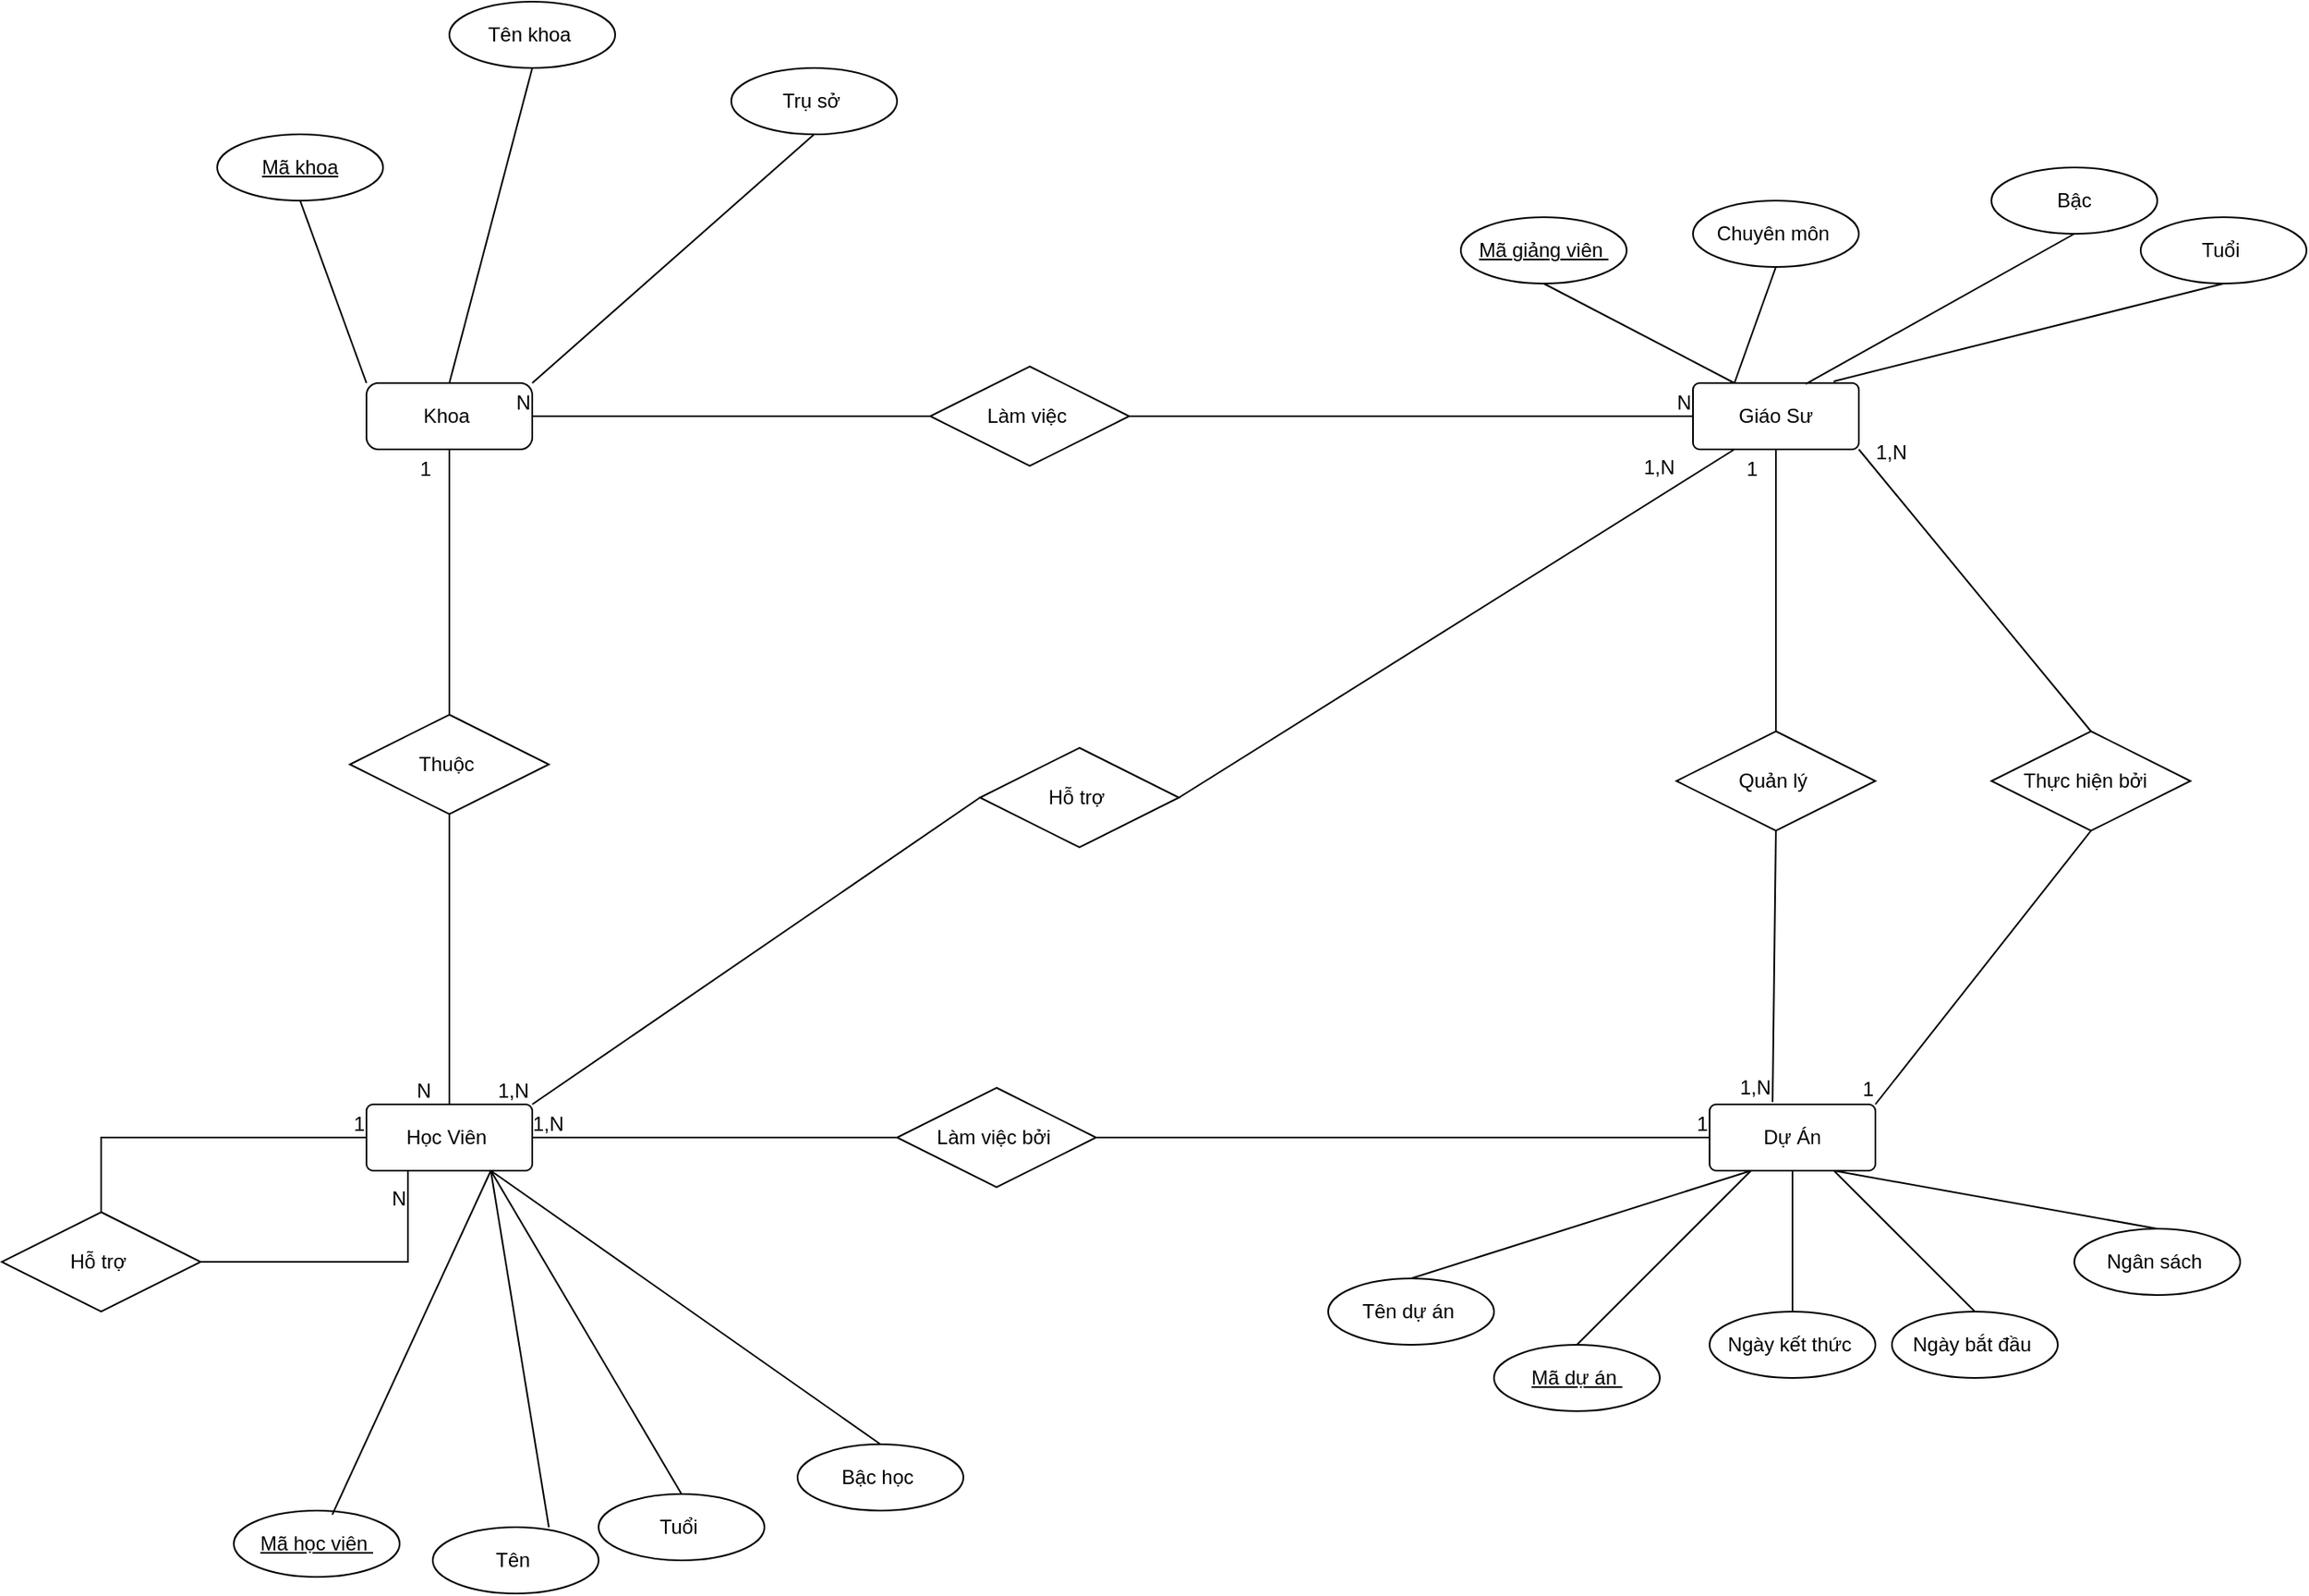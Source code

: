 <mxfile version="26.0.5">
  <diagram name="Trang-1" id="-fGfsdlCkmczdGnpzO3h">
    <mxGraphModel dx="2964" dy="2111" grid="1" gridSize="10" guides="1" tooltips="1" connect="1" arrows="1" fold="1" page="1" pageScale="1" pageWidth="827" pageHeight="1169" math="0" shadow="0">
      <root>
        <mxCell id="0" />
        <mxCell id="1" parent="0" />
        <mxCell id="ubS2rWoc4hu7I1gB1k5Q-1" value="Giáo Sư" style="rounded=1;arcSize=10;whiteSpace=wrap;html=1;align=center;" vertex="1" parent="1">
          <mxGeometry x="630" y="110" width="100" height="40" as="geometry" />
        </mxCell>
        <mxCell id="ubS2rWoc4hu7I1gB1k5Q-2" value="Mã giảng viên&amp;nbsp;" style="ellipse;whiteSpace=wrap;html=1;align=center;fontStyle=4;" vertex="1" parent="1">
          <mxGeometry x="490" y="10" width="100" height="40" as="geometry" />
        </mxCell>
        <mxCell id="ubS2rWoc4hu7I1gB1k5Q-3" value="" style="endArrow=none;html=1;rounded=0;exitX=0.25;exitY=0;exitDx=0;exitDy=0;entryX=0.5;entryY=1;entryDx=0;entryDy=0;" edge="1" parent="1" source="ubS2rWoc4hu7I1gB1k5Q-1" target="ubS2rWoc4hu7I1gB1k5Q-2">
          <mxGeometry relative="1" as="geometry">
            <mxPoint x="270" y="120" as="sourcePoint" />
            <mxPoint x="430" y="120" as="targetPoint" />
          </mxGeometry>
        </mxCell>
        <mxCell id="ubS2rWoc4hu7I1gB1k5Q-4" value="Tuổi&amp;nbsp;" style="ellipse;whiteSpace=wrap;html=1;align=center;" vertex="1" parent="1">
          <mxGeometry x="900" y="10" width="100" height="40" as="geometry" />
        </mxCell>
        <mxCell id="ubS2rWoc4hu7I1gB1k5Q-5" value="Bậc" style="ellipse;whiteSpace=wrap;html=1;align=center;" vertex="1" parent="1">
          <mxGeometry x="810" y="-20" width="100" height="40" as="geometry" />
        </mxCell>
        <mxCell id="ubS2rWoc4hu7I1gB1k5Q-6" value="Chuyên môn&amp;nbsp;" style="ellipse;whiteSpace=wrap;html=1;align=center;" vertex="1" parent="1">
          <mxGeometry x="630" width="100" height="40" as="geometry" />
        </mxCell>
        <mxCell id="ubS2rWoc4hu7I1gB1k5Q-7" value="" style="endArrow=none;html=1;rounded=0;exitX=0.25;exitY=0;exitDx=0;exitDy=0;entryX=0.5;entryY=1;entryDx=0;entryDy=0;" edge="1" parent="1" source="ubS2rWoc4hu7I1gB1k5Q-1" target="ubS2rWoc4hu7I1gB1k5Q-6">
          <mxGeometry relative="1" as="geometry">
            <mxPoint x="105" y="120" as="sourcePoint" />
            <mxPoint x="190" as="targetPoint" />
          </mxGeometry>
        </mxCell>
        <mxCell id="ubS2rWoc4hu7I1gB1k5Q-8" value="" style="endArrow=none;html=1;rounded=0;exitX=0.848;exitY=-0.025;exitDx=0;exitDy=0;entryX=0.5;entryY=1;entryDx=0;entryDy=0;exitPerimeter=0;" edge="1" parent="1" source="ubS2rWoc4hu7I1gB1k5Q-1" target="ubS2rWoc4hu7I1gB1k5Q-4">
          <mxGeometry relative="1" as="geometry">
            <mxPoint x="115" y="130" as="sourcePoint" />
            <mxPoint x="200" y="10" as="targetPoint" />
          </mxGeometry>
        </mxCell>
        <mxCell id="ubS2rWoc4hu7I1gB1k5Q-9" value="" style="endArrow=none;html=1;rounded=0;exitX=0.68;exitY=0.015;exitDx=0;exitDy=0;entryX=0.5;entryY=1;entryDx=0;entryDy=0;exitPerimeter=0;" edge="1" parent="1" source="ubS2rWoc4hu7I1gB1k5Q-1" target="ubS2rWoc4hu7I1gB1k5Q-5">
          <mxGeometry relative="1" as="geometry">
            <mxPoint x="125" y="140" as="sourcePoint" />
            <mxPoint x="210" y="20" as="targetPoint" />
          </mxGeometry>
        </mxCell>
        <mxCell id="ubS2rWoc4hu7I1gB1k5Q-11" value="Học Viên&amp;nbsp;" style="rounded=1;arcSize=10;whiteSpace=wrap;html=1;align=center;" vertex="1" parent="1">
          <mxGeometry x="-170" y="545" width="100" height="40" as="geometry" />
        </mxCell>
        <mxCell id="ubS2rWoc4hu7I1gB1k5Q-12" value="Mã học viên&amp;nbsp;" style="ellipse;whiteSpace=wrap;html=1;align=center;fontStyle=4;" vertex="1" parent="1">
          <mxGeometry x="-250" y="790" width="100" height="40" as="geometry" />
        </mxCell>
        <mxCell id="ubS2rWoc4hu7I1gB1k5Q-14" value="Tuổi&amp;nbsp;" style="ellipse;whiteSpace=wrap;html=1;align=center;" vertex="1" parent="1">
          <mxGeometry x="-30" y="780" width="100" height="40" as="geometry" />
        </mxCell>
        <mxCell id="ubS2rWoc4hu7I1gB1k5Q-15" value="Tên&amp;nbsp;" style="ellipse;whiteSpace=wrap;html=1;align=center;" vertex="1" parent="1">
          <mxGeometry x="-130" y="800" width="100" height="40" as="geometry" />
        </mxCell>
        <mxCell id="ubS2rWoc4hu7I1gB1k5Q-17" value="" style="endArrow=none;html=1;rounded=0;exitX=0.594;exitY=0.06;exitDx=0;exitDy=0;entryX=0.75;entryY=1;entryDx=0;entryDy=0;exitPerimeter=0;" edge="1" parent="1" source="ubS2rWoc4hu7I1gB1k5Q-12" target="ubS2rWoc4hu7I1gB1k5Q-11">
          <mxGeometry relative="1" as="geometry">
            <mxPoint x="520" y="120" as="sourcePoint" />
            <mxPoint x="680" y="120" as="targetPoint" />
          </mxGeometry>
        </mxCell>
        <mxCell id="ubS2rWoc4hu7I1gB1k5Q-18" value="" style="endArrow=none;html=1;rounded=0;entryX=0.7;entryY=0;entryDx=0;entryDy=0;exitX=0.75;exitY=1;exitDx=0;exitDy=0;entryPerimeter=0;" edge="1" parent="1" source="ubS2rWoc4hu7I1gB1k5Q-11" target="ubS2rWoc4hu7I1gB1k5Q-15">
          <mxGeometry relative="1" as="geometry">
            <mxPoint x="520" y="120" as="sourcePoint" />
            <mxPoint x="680" y="120" as="targetPoint" />
          </mxGeometry>
        </mxCell>
        <mxCell id="ubS2rWoc4hu7I1gB1k5Q-20" value="" style="endArrow=none;html=1;rounded=0;entryX=0.5;entryY=0;entryDx=0;entryDy=0;exitX=0.75;exitY=1;exitDx=0;exitDy=0;" edge="1" parent="1" source="ubS2rWoc4hu7I1gB1k5Q-11" target="ubS2rWoc4hu7I1gB1k5Q-14">
          <mxGeometry relative="1" as="geometry">
            <mxPoint x="520" y="120" as="sourcePoint" />
            <mxPoint x="680" y="120" as="targetPoint" />
          </mxGeometry>
        </mxCell>
        <mxCell id="ubS2rWoc4hu7I1gB1k5Q-21" value="" style="endArrow=none;html=1;rounded=0;entryX=0.5;entryY=0;entryDx=0;entryDy=0;exitX=0.75;exitY=1;exitDx=0;exitDy=0;" edge="1" parent="1" source="ubS2rWoc4hu7I1gB1k5Q-11" target="ubS2rWoc4hu7I1gB1k5Q-82">
          <mxGeometry relative="1" as="geometry">
            <mxPoint x="660" y="130" as="sourcePoint" />
            <mxPoint x="90" y="720" as="targetPoint" />
          </mxGeometry>
        </mxCell>
        <mxCell id="ubS2rWoc4hu7I1gB1k5Q-22" value="Dự Án" style="rounded=1;arcSize=10;whiteSpace=wrap;html=1;align=center;" vertex="1" parent="1">
          <mxGeometry x="640" y="545" width="100" height="40" as="geometry" />
        </mxCell>
        <mxCell id="ubS2rWoc4hu7I1gB1k5Q-23" value="Mã dự án&amp;nbsp;" style="ellipse;whiteSpace=wrap;html=1;align=center;fontStyle=4;" vertex="1" parent="1">
          <mxGeometry x="510" y="690" width="100" height="40" as="geometry" />
        </mxCell>
        <mxCell id="ubS2rWoc4hu7I1gB1k5Q-24" value="Ngày kết thức&amp;nbsp;" style="ellipse;whiteSpace=wrap;html=1;align=center;" vertex="1" parent="1">
          <mxGeometry x="640" y="670" width="100" height="40" as="geometry" />
        </mxCell>
        <mxCell id="ubS2rWoc4hu7I1gB1k5Q-25" value="Ngày bắt đầu&amp;nbsp;" style="ellipse;whiteSpace=wrap;html=1;align=center;" vertex="1" parent="1">
          <mxGeometry x="750" y="670" width="100" height="40" as="geometry" />
        </mxCell>
        <mxCell id="ubS2rWoc4hu7I1gB1k5Q-26" value="Tên dự án&amp;nbsp;" style="ellipse;whiteSpace=wrap;html=1;align=center;" vertex="1" parent="1">
          <mxGeometry x="410" y="650" width="100" height="40" as="geometry" />
        </mxCell>
        <mxCell id="ubS2rWoc4hu7I1gB1k5Q-27" value="Ngân sách&amp;nbsp;" style="ellipse;whiteSpace=wrap;html=1;align=center;" vertex="1" parent="1">
          <mxGeometry x="860" y="620" width="100" height="40" as="geometry" />
        </mxCell>
        <mxCell id="ubS2rWoc4hu7I1gB1k5Q-28" value="" style="endArrow=none;html=1;rounded=0;exitX=0.5;exitY=0;exitDx=0;exitDy=0;entryX=0.25;entryY=1;entryDx=0;entryDy=0;" edge="1" parent="1" source="ubS2rWoc4hu7I1gB1k5Q-26" target="ubS2rWoc4hu7I1gB1k5Q-22">
          <mxGeometry relative="1" as="geometry">
            <mxPoint x="520" y="460" as="sourcePoint" />
            <mxPoint x="680" y="460" as="targetPoint" />
          </mxGeometry>
        </mxCell>
        <mxCell id="ubS2rWoc4hu7I1gB1k5Q-29" value="" style="endArrow=none;html=1;rounded=0;exitX=0.75;exitY=1;exitDx=0;exitDy=0;entryX=0.5;entryY=0;entryDx=0;entryDy=0;" edge="1" parent="1" source="ubS2rWoc4hu7I1gB1k5Q-22" target="ubS2rWoc4hu7I1gB1k5Q-27">
          <mxGeometry relative="1" as="geometry">
            <mxPoint x="520" y="460" as="sourcePoint" />
            <mxPoint x="680" y="460" as="targetPoint" />
          </mxGeometry>
        </mxCell>
        <mxCell id="ubS2rWoc4hu7I1gB1k5Q-30" value="" style="endArrow=none;html=1;rounded=0;exitX=0.75;exitY=1;exitDx=0;exitDy=0;entryX=0.5;entryY=0;entryDx=0;entryDy=0;" edge="1" parent="1" source="ubS2rWoc4hu7I1gB1k5Q-22" target="ubS2rWoc4hu7I1gB1k5Q-25">
          <mxGeometry relative="1" as="geometry">
            <mxPoint x="700" y="440" as="sourcePoint" />
            <mxPoint x="860" y="440" as="targetPoint" />
          </mxGeometry>
        </mxCell>
        <mxCell id="ubS2rWoc4hu7I1gB1k5Q-31" value="" style="endArrow=none;html=1;rounded=0;exitX=0.25;exitY=1;exitDx=0;exitDy=0;entryX=0.5;entryY=0;entryDx=0;entryDy=0;" edge="1" parent="1" source="ubS2rWoc4hu7I1gB1k5Q-22" target="ubS2rWoc4hu7I1gB1k5Q-23">
          <mxGeometry relative="1" as="geometry">
            <mxPoint x="667" y="400" as="sourcePoint" />
            <mxPoint x="827" y="400" as="targetPoint" />
          </mxGeometry>
        </mxCell>
        <mxCell id="ubS2rWoc4hu7I1gB1k5Q-32" value="" style="endArrow=none;html=1;rounded=0;entryX=0.5;entryY=0;entryDx=0;entryDy=0;exitX=0.5;exitY=1;exitDx=0;exitDy=0;" edge="1" parent="1" source="ubS2rWoc4hu7I1gB1k5Q-22" target="ubS2rWoc4hu7I1gB1k5Q-24">
          <mxGeometry relative="1" as="geometry">
            <mxPoint x="520" y="460" as="sourcePoint" />
            <mxPoint x="680" y="460" as="targetPoint" />
          </mxGeometry>
        </mxCell>
        <mxCell id="ubS2rWoc4hu7I1gB1k5Q-33" value="Khoa&amp;nbsp;" style="rounded=1;arcSize=18;whiteSpace=wrap;html=1;align=center;" vertex="1" parent="1">
          <mxGeometry x="-170" y="110" width="100" height="40" as="geometry" />
        </mxCell>
        <mxCell id="ubS2rWoc4hu7I1gB1k5Q-34" value="Mã khoa" style="ellipse;whiteSpace=wrap;html=1;align=center;fontStyle=4;" vertex="1" parent="1">
          <mxGeometry x="-260" y="-40" width="100" height="40" as="geometry" />
        </mxCell>
        <mxCell id="ubS2rWoc4hu7I1gB1k5Q-35" value="Trụ sở&amp;nbsp;" style="ellipse;whiteSpace=wrap;html=1;align=center;" vertex="1" parent="1">
          <mxGeometry x="50" y="-80" width="100" height="40" as="geometry" />
        </mxCell>
        <mxCell id="ubS2rWoc4hu7I1gB1k5Q-36" value="Tên khoa&amp;nbsp;" style="ellipse;whiteSpace=wrap;html=1;align=center;" vertex="1" parent="1">
          <mxGeometry x="-120" y="-120" width="100" height="40" as="geometry" />
        </mxCell>
        <mxCell id="ubS2rWoc4hu7I1gB1k5Q-37" value="" style="endArrow=none;html=1;rounded=0;exitX=0;exitY=0;exitDx=0;exitDy=0;entryX=0.5;entryY=1;entryDx=0;entryDy=0;" edge="1" parent="1" source="ubS2rWoc4hu7I1gB1k5Q-33" target="ubS2rWoc4hu7I1gB1k5Q-34">
          <mxGeometry relative="1" as="geometry">
            <mxPoint x="220" y="460" as="sourcePoint" />
            <mxPoint x="380" y="460" as="targetPoint" />
          </mxGeometry>
        </mxCell>
        <mxCell id="ubS2rWoc4hu7I1gB1k5Q-38" value="" style="endArrow=none;html=1;rounded=0;exitX=0.5;exitY=0;exitDx=0;exitDy=0;entryX=0.5;entryY=1;entryDx=0;entryDy=0;" edge="1" parent="1" source="ubS2rWoc4hu7I1gB1k5Q-33" target="ubS2rWoc4hu7I1gB1k5Q-36">
          <mxGeometry relative="1" as="geometry">
            <mxPoint x="130" y="460" as="sourcePoint" />
            <mxPoint x="290" y="460" as="targetPoint" />
          </mxGeometry>
        </mxCell>
        <mxCell id="ubS2rWoc4hu7I1gB1k5Q-41" value="" style="endArrow=none;html=1;rounded=0;entryX=0.5;entryY=1;entryDx=0;entryDy=0;exitX=1;exitY=0;exitDx=0;exitDy=0;" edge="1" parent="1" source="ubS2rWoc4hu7I1gB1k5Q-33" target="ubS2rWoc4hu7I1gB1k5Q-35">
          <mxGeometry relative="1" as="geometry">
            <mxPoint x="75" y="120" as="sourcePoint" />
            <mxPoint x="290" y="460" as="targetPoint" />
          </mxGeometry>
        </mxCell>
        <mxCell id="ubS2rWoc4hu7I1gB1k5Q-42" value="Quản lý&amp;nbsp;" style="shape=rhombus;perimeter=rhombusPerimeter;whiteSpace=wrap;html=1;align=center;" vertex="1" parent="1">
          <mxGeometry x="620" y="320" width="120" height="60" as="geometry" />
        </mxCell>
        <mxCell id="ubS2rWoc4hu7I1gB1k5Q-43" value="" style="endArrow=none;html=1;rounded=0;entryX=0.38;entryY=-0.033;entryDx=0;entryDy=0;exitX=0.5;exitY=1;exitDx=0;exitDy=0;entryPerimeter=0;" edge="1" parent="1" source="ubS2rWoc4hu7I1gB1k5Q-42" target="ubS2rWoc4hu7I1gB1k5Q-22">
          <mxGeometry relative="1" as="geometry">
            <mxPoint x="460" y="370" as="sourcePoint" />
            <mxPoint x="620" y="370" as="targetPoint" />
          </mxGeometry>
        </mxCell>
        <mxCell id="ubS2rWoc4hu7I1gB1k5Q-44" value="1,N" style="resizable=0;html=1;whiteSpace=wrap;align=right;verticalAlign=bottom;" connectable="0" vertex="1" parent="ubS2rWoc4hu7I1gB1k5Q-43">
          <mxGeometry x="1" relative="1" as="geometry" />
        </mxCell>
        <mxCell id="ubS2rWoc4hu7I1gB1k5Q-45" value="" style="endArrow=none;html=1;rounded=0;entryX=0.5;entryY=1;entryDx=0;entryDy=0;exitX=0.5;exitY=0;exitDx=0;exitDy=0;" edge="1" parent="1" source="ubS2rWoc4hu7I1gB1k5Q-42" target="ubS2rWoc4hu7I1gB1k5Q-1">
          <mxGeometry relative="1" as="geometry">
            <mxPoint x="460" y="370" as="sourcePoint" />
            <mxPoint x="620" y="370" as="targetPoint" />
          </mxGeometry>
        </mxCell>
        <mxCell id="ubS2rWoc4hu7I1gB1k5Q-46" value="1" style="resizable=0;html=1;whiteSpace=wrap;align=right;verticalAlign=bottom;" connectable="0" vertex="1" parent="ubS2rWoc4hu7I1gB1k5Q-45">
          <mxGeometry x="1" relative="1" as="geometry">
            <mxPoint x="-10" y="20" as="offset" />
          </mxGeometry>
        </mxCell>
        <mxCell id="ubS2rWoc4hu7I1gB1k5Q-47" value="Thực hiện bởi&amp;nbsp;&amp;nbsp;" style="shape=rhombus;perimeter=rhombusPerimeter;whiteSpace=wrap;html=1;align=center;" vertex="1" parent="1">
          <mxGeometry x="810" y="320" width="120" height="60" as="geometry" />
        </mxCell>
        <mxCell id="ubS2rWoc4hu7I1gB1k5Q-48" value="" style="endArrow=none;html=1;rounded=0;entryX=1;entryY=0;entryDx=0;entryDy=0;exitX=0.5;exitY=1;exitDx=0;exitDy=0;" edge="1" parent="1" source="ubS2rWoc4hu7I1gB1k5Q-47" target="ubS2rWoc4hu7I1gB1k5Q-22">
          <mxGeometry relative="1" as="geometry">
            <mxPoint x="460" y="370" as="sourcePoint" />
            <mxPoint x="620" y="370" as="targetPoint" />
          </mxGeometry>
        </mxCell>
        <mxCell id="ubS2rWoc4hu7I1gB1k5Q-49" value="1" style="resizable=0;html=1;whiteSpace=wrap;align=right;verticalAlign=bottom;" connectable="0" vertex="1" parent="ubS2rWoc4hu7I1gB1k5Q-48">
          <mxGeometry x="1" relative="1" as="geometry" />
        </mxCell>
        <mxCell id="ubS2rWoc4hu7I1gB1k5Q-50" value="" style="endArrow=none;html=1;rounded=0;entryX=1;entryY=1;entryDx=0;entryDy=0;exitX=0.5;exitY=0;exitDx=0;exitDy=0;" edge="1" parent="1" source="ubS2rWoc4hu7I1gB1k5Q-47" target="ubS2rWoc4hu7I1gB1k5Q-1">
          <mxGeometry relative="1" as="geometry">
            <mxPoint x="460" y="370" as="sourcePoint" />
            <mxPoint x="620" y="370" as="targetPoint" />
          </mxGeometry>
        </mxCell>
        <mxCell id="ubS2rWoc4hu7I1gB1k5Q-51" value="1,N" style="resizable=0;html=1;whiteSpace=wrap;align=right;verticalAlign=bottom;" connectable="0" vertex="1" parent="ubS2rWoc4hu7I1gB1k5Q-50">
          <mxGeometry x="1" relative="1" as="geometry">
            <mxPoint x="30" y="10" as="offset" />
          </mxGeometry>
        </mxCell>
        <mxCell id="ubS2rWoc4hu7I1gB1k5Q-54" value="Làm việc bởi&amp;nbsp;" style="shape=rhombus;perimeter=rhombusPerimeter;whiteSpace=wrap;html=1;align=center;" vertex="1" parent="1">
          <mxGeometry x="150" y="535" width="120" height="60" as="geometry" />
        </mxCell>
        <mxCell id="ubS2rWoc4hu7I1gB1k5Q-55" value="" style="endArrow=none;html=1;rounded=0;entryX=1;entryY=0.5;entryDx=0;entryDy=0;exitX=0;exitY=0.5;exitDx=0;exitDy=0;" edge="1" parent="1" source="ubS2rWoc4hu7I1gB1k5Q-54" target="ubS2rWoc4hu7I1gB1k5Q-11">
          <mxGeometry relative="1" as="geometry">
            <mxPoint x="250" y="540" as="sourcePoint" />
            <mxPoint x="410" y="540" as="targetPoint" />
          </mxGeometry>
        </mxCell>
        <mxCell id="ubS2rWoc4hu7I1gB1k5Q-56" value="1,N" style="resizable=0;html=1;whiteSpace=wrap;align=right;verticalAlign=bottom;" connectable="0" vertex="1" parent="ubS2rWoc4hu7I1gB1k5Q-55">
          <mxGeometry x="1" relative="1" as="geometry">
            <mxPoint x="20" as="offset" />
          </mxGeometry>
        </mxCell>
        <mxCell id="ubS2rWoc4hu7I1gB1k5Q-57" value="" style="endArrow=none;html=1;rounded=0;entryX=0;entryY=0.5;entryDx=0;entryDy=0;exitX=1;exitY=0.5;exitDx=0;exitDy=0;" edge="1" parent="1" source="ubS2rWoc4hu7I1gB1k5Q-54" target="ubS2rWoc4hu7I1gB1k5Q-22">
          <mxGeometry relative="1" as="geometry">
            <mxPoint x="250" y="540" as="sourcePoint" />
            <mxPoint x="410" y="540" as="targetPoint" />
          </mxGeometry>
        </mxCell>
        <mxCell id="ubS2rWoc4hu7I1gB1k5Q-58" value="1" style="resizable=0;html=1;whiteSpace=wrap;align=right;verticalAlign=bottom;" connectable="0" vertex="1" parent="ubS2rWoc4hu7I1gB1k5Q-57">
          <mxGeometry x="1" relative="1" as="geometry" />
        </mxCell>
        <mxCell id="ubS2rWoc4hu7I1gB1k5Q-59" value="Hỗ trợ&amp;nbsp;" style="shape=rhombus;perimeter=rhombusPerimeter;whiteSpace=wrap;html=1;align=center;rotation=0;" vertex="1" parent="1">
          <mxGeometry x="200" y="330" width="120" height="60" as="geometry" />
        </mxCell>
        <mxCell id="ubS2rWoc4hu7I1gB1k5Q-60" value="" style="endArrow=none;html=1;rounded=0;entryX=0.25;entryY=1;entryDx=0;entryDy=0;exitX=1;exitY=0.5;exitDx=0;exitDy=0;" edge="1" parent="1" source="ubS2rWoc4hu7I1gB1k5Q-59" target="ubS2rWoc4hu7I1gB1k5Q-1">
          <mxGeometry relative="1" as="geometry">
            <mxPoint x="250" y="270" as="sourcePoint" />
            <mxPoint x="410" y="270" as="targetPoint" />
          </mxGeometry>
        </mxCell>
        <mxCell id="ubS2rWoc4hu7I1gB1k5Q-61" value="1,N" style="resizable=0;html=1;whiteSpace=wrap;align=right;verticalAlign=bottom;" connectable="0" vertex="1" parent="ubS2rWoc4hu7I1gB1k5Q-60">
          <mxGeometry x="1" relative="1" as="geometry">
            <mxPoint x="-35" y="20" as="offset" />
          </mxGeometry>
        </mxCell>
        <mxCell id="ubS2rWoc4hu7I1gB1k5Q-62" value="" style="endArrow=none;html=1;rounded=0;entryX=1;entryY=0;entryDx=0;entryDy=0;exitX=0;exitY=0.5;exitDx=0;exitDy=0;" edge="1" parent="1" source="ubS2rWoc4hu7I1gB1k5Q-59" target="ubS2rWoc4hu7I1gB1k5Q-11">
          <mxGeometry relative="1" as="geometry">
            <mxPoint x="250" y="270" as="sourcePoint" />
            <mxPoint x="410" y="270" as="targetPoint" />
          </mxGeometry>
        </mxCell>
        <mxCell id="ubS2rWoc4hu7I1gB1k5Q-63" value="1,N" style="resizable=0;html=1;whiteSpace=wrap;align=right;verticalAlign=bottom;" connectable="0" vertex="1" parent="ubS2rWoc4hu7I1gB1k5Q-62">
          <mxGeometry x="1" relative="1" as="geometry" />
        </mxCell>
        <mxCell id="ubS2rWoc4hu7I1gB1k5Q-64" value="Thuộc&amp;nbsp;" style="shape=rhombus;perimeter=rhombusPerimeter;whiteSpace=wrap;html=1;align=center;" vertex="1" parent="1">
          <mxGeometry x="-180" y="310" width="120" height="60" as="geometry" />
        </mxCell>
        <mxCell id="ubS2rWoc4hu7I1gB1k5Q-66" value="" style="endArrow=none;html=1;rounded=0;entryX=0.5;entryY=1;entryDx=0;entryDy=0;exitX=0.5;exitY=0;exitDx=0;exitDy=0;" edge="1" parent="1" source="ubS2rWoc4hu7I1gB1k5Q-64" target="ubS2rWoc4hu7I1gB1k5Q-33">
          <mxGeometry relative="1" as="geometry">
            <mxPoint x="60" y="270" as="sourcePoint" />
            <mxPoint x="220" y="270" as="targetPoint" />
          </mxGeometry>
        </mxCell>
        <mxCell id="ubS2rWoc4hu7I1gB1k5Q-67" value="1" style="resizable=0;html=1;whiteSpace=wrap;align=right;verticalAlign=bottom;" connectable="0" vertex="1" parent="ubS2rWoc4hu7I1gB1k5Q-66">
          <mxGeometry x="1" relative="1" as="geometry">
            <mxPoint x="-10" y="20" as="offset" />
          </mxGeometry>
        </mxCell>
        <mxCell id="ubS2rWoc4hu7I1gB1k5Q-68" value="" style="endArrow=none;html=1;rounded=0;entryX=0.5;entryY=0;entryDx=0;entryDy=0;exitX=0.5;exitY=1;exitDx=0;exitDy=0;" edge="1" parent="1" source="ubS2rWoc4hu7I1gB1k5Q-64" target="ubS2rWoc4hu7I1gB1k5Q-11">
          <mxGeometry relative="1" as="geometry">
            <mxPoint x="60" y="270" as="sourcePoint" />
            <mxPoint x="220" y="270" as="targetPoint" />
          </mxGeometry>
        </mxCell>
        <mxCell id="ubS2rWoc4hu7I1gB1k5Q-69" value="N" style="resizable=0;html=1;whiteSpace=wrap;align=right;verticalAlign=bottom;" connectable="0" vertex="1" parent="ubS2rWoc4hu7I1gB1k5Q-68">
          <mxGeometry x="1" relative="1" as="geometry">
            <mxPoint x="-10" as="offset" />
          </mxGeometry>
        </mxCell>
        <mxCell id="ubS2rWoc4hu7I1gB1k5Q-70" value="Hỗ trợ&amp;nbsp;" style="shape=rhombus;perimeter=rhombusPerimeter;whiteSpace=wrap;html=1;align=center;" vertex="1" parent="1">
          <mxGeometry x="-390" y="610" width="120" height="60" as="geometry" />
        </mxCell>
        <mxCell id="ubS2rWoc4hu7I1gB1k5Q-71" value="" style="endArrow=none;html=1;rounded=0;entryX=0;entryY=0.5;entryDx=0;entryDy=0;exitX=0.5;exitY=0;exitDx=0;exitDy=0;edgeStyle=orthogonalEdgeStyle;" edge="1" parent="1" source="ubS2rWoc4hu7I1gB1k5Q-70" target="ubS2rWoc4hu7I1gB1k5Q-11">
          <mxGeometry relative="1" as="geometry">
            <mxPoint x="60" y="540" as="sourcePoint" />
            <mxPoint x="220" y="540" as="targetPoint" />
          </mxGeometry>
        </mxCell>
        <mxCell id="ubS2rWoc4hu7I1gB1k5Q-72" value="1" style="resizable=0;html=1;whiteSpace=wrap;align=right;verticalAlign=bottom;" connectable="0" vertex="1" parent="ubS2rWoc4hu7I1gB1k5Q-71">
          <mxGeometry x="1" relative="1" as="geometry" />
        </mxCell>
        <mxCell id="ubS2rWoc4hu7I1gB1k5Q-73" value="" style="endArrow=none;html=1;rounded=0;entryX=0.25;entryY=1;entryDx=0;entryDy=0;exitX=1;exitY=0.5;exitDx=0;exitDy=0;edgeStyle=orthogonalEdgeStyle;" edge="1" parent="1" source="ubS2rWoc4hu7I1gB1k5Q-70" target="ubS2rWoc4hu7I1gB1k5Q-11">
          <mxGeometry relative="1" as="geometry">
            <mxPoint x="60" y="540" as="sourcePoint" />
            <mxPoint x="220" y="540" as="targetPoint" />
          </mxGeometry>
        </mxCell>
        <mxCell id="ubS2rWoc4hu7I1gB1k5Q-74" value="N" style="resizable=0;html=1;whiteSpace=wrap;align=right;verticalAlign=bottom;" connectable="0" vertex="1" parent="ubS2rWoc4hu7I1gB1k5Q-73">
          <mxGeometry x="1" relative="1" as="geometry">
            <mxPoint y="25" as="offset" />
          </mxGeometry>
        </mxCell>
        <mxCell id="ubS2rWoc4hu7I1gB1k5Q-77" value="Làm việc&amp;nbsp;" style="shape=rhombus;perimeter=rhombusPerimeter;whiteSpace=wrap;html=1;align=center;" vertex="1" parent="1">
          <mxGeometry x="170" y="100" width="120" height="60" as="geometry" />
        </mxCell>
        <mxCell id="ubS2rWoc4hu7I1gB1k5Q-78" value="" style="endArrow=none;html=1;rounded=0;entryX=1;entryY=0.5;entryDx=0;entryDy=0;exitX=0;exitY=0.5;exitDx=0;exitDy=0;" edge="1" parent="1" source="ubS2rWoc4hu7I1gB1k5Q-77" target="ubS2rWoc4hu7I1gB1k5Q-33">
          <mxGeometry relative="1" as="geometry">
            <mxPoint x="110" y="240" as="sourcePoint" />
            <mxPoint x="270" y="240" as="targetPoint" />
          </mxGeometry>
        </mxCell>
        <mxCell id="ubS2rWoc4hu7I1gB1k5Q-79" value="N" style="resizable=0;html=1;whiteSpace=wrap;align=right;verticalAlign=bottom;" connectable="0" vertex="1" parent="ubS2rWoc4hu7I1gB1k5Q-78">
          <mxGeometry x="1" relative="1" as="geometry" />
        </mxCell>
        <mxCell id="ubS2rWoc4hu7I1gB1k5Q-80" value="" style="endArrow=none;html=1;rounded=0;entryX=0;entryY=0.5;entryDx=0;entryDy=0;exitX=1;exitY=0.5;exitDx=0;exitDy=0;" edge="1" parent="1" source="ubS2rWoc4hu7I1gB1k5Q-77" target="ubS2rWoc4hu7I1gB1k5Q-1">
          <mxGeometry relative="1" as="geometry">
            <mxPoint x="420" y="220" as="sourcePoint" />
            <mxPoint x="580" y="220" as="targetPoint" />
          </mxGeometry>
        </mxCell>
        <mxCell id="ubS2rWoc4hu7I1gB1k5Q-81" value="N" style="resizable=0;html=1;whiteSpace=wrap;align=right;verticalAlign=bottom;" connectable="0" vertex="1" parent="ubS2rWoc4hu7I1gB1k5Q-80">
          <mxGeometry x="1" relative="1" as="geometry" />
        </mxCell>
        <mxCell id="ubS2rWoc4hu7I1gB1k5Q-82" value="Bậc học&amp;nbsp;" style="ellipse;whiteSpace=wrap;html=1;align=center;" vertex="1" parent="1">
          <mxGeometry x="90" y="750" width="100" height="40" as="geometry" />
        </mxCell>
      </root>
    </mxGraphModel>
  </diagram>
</mxfile>
